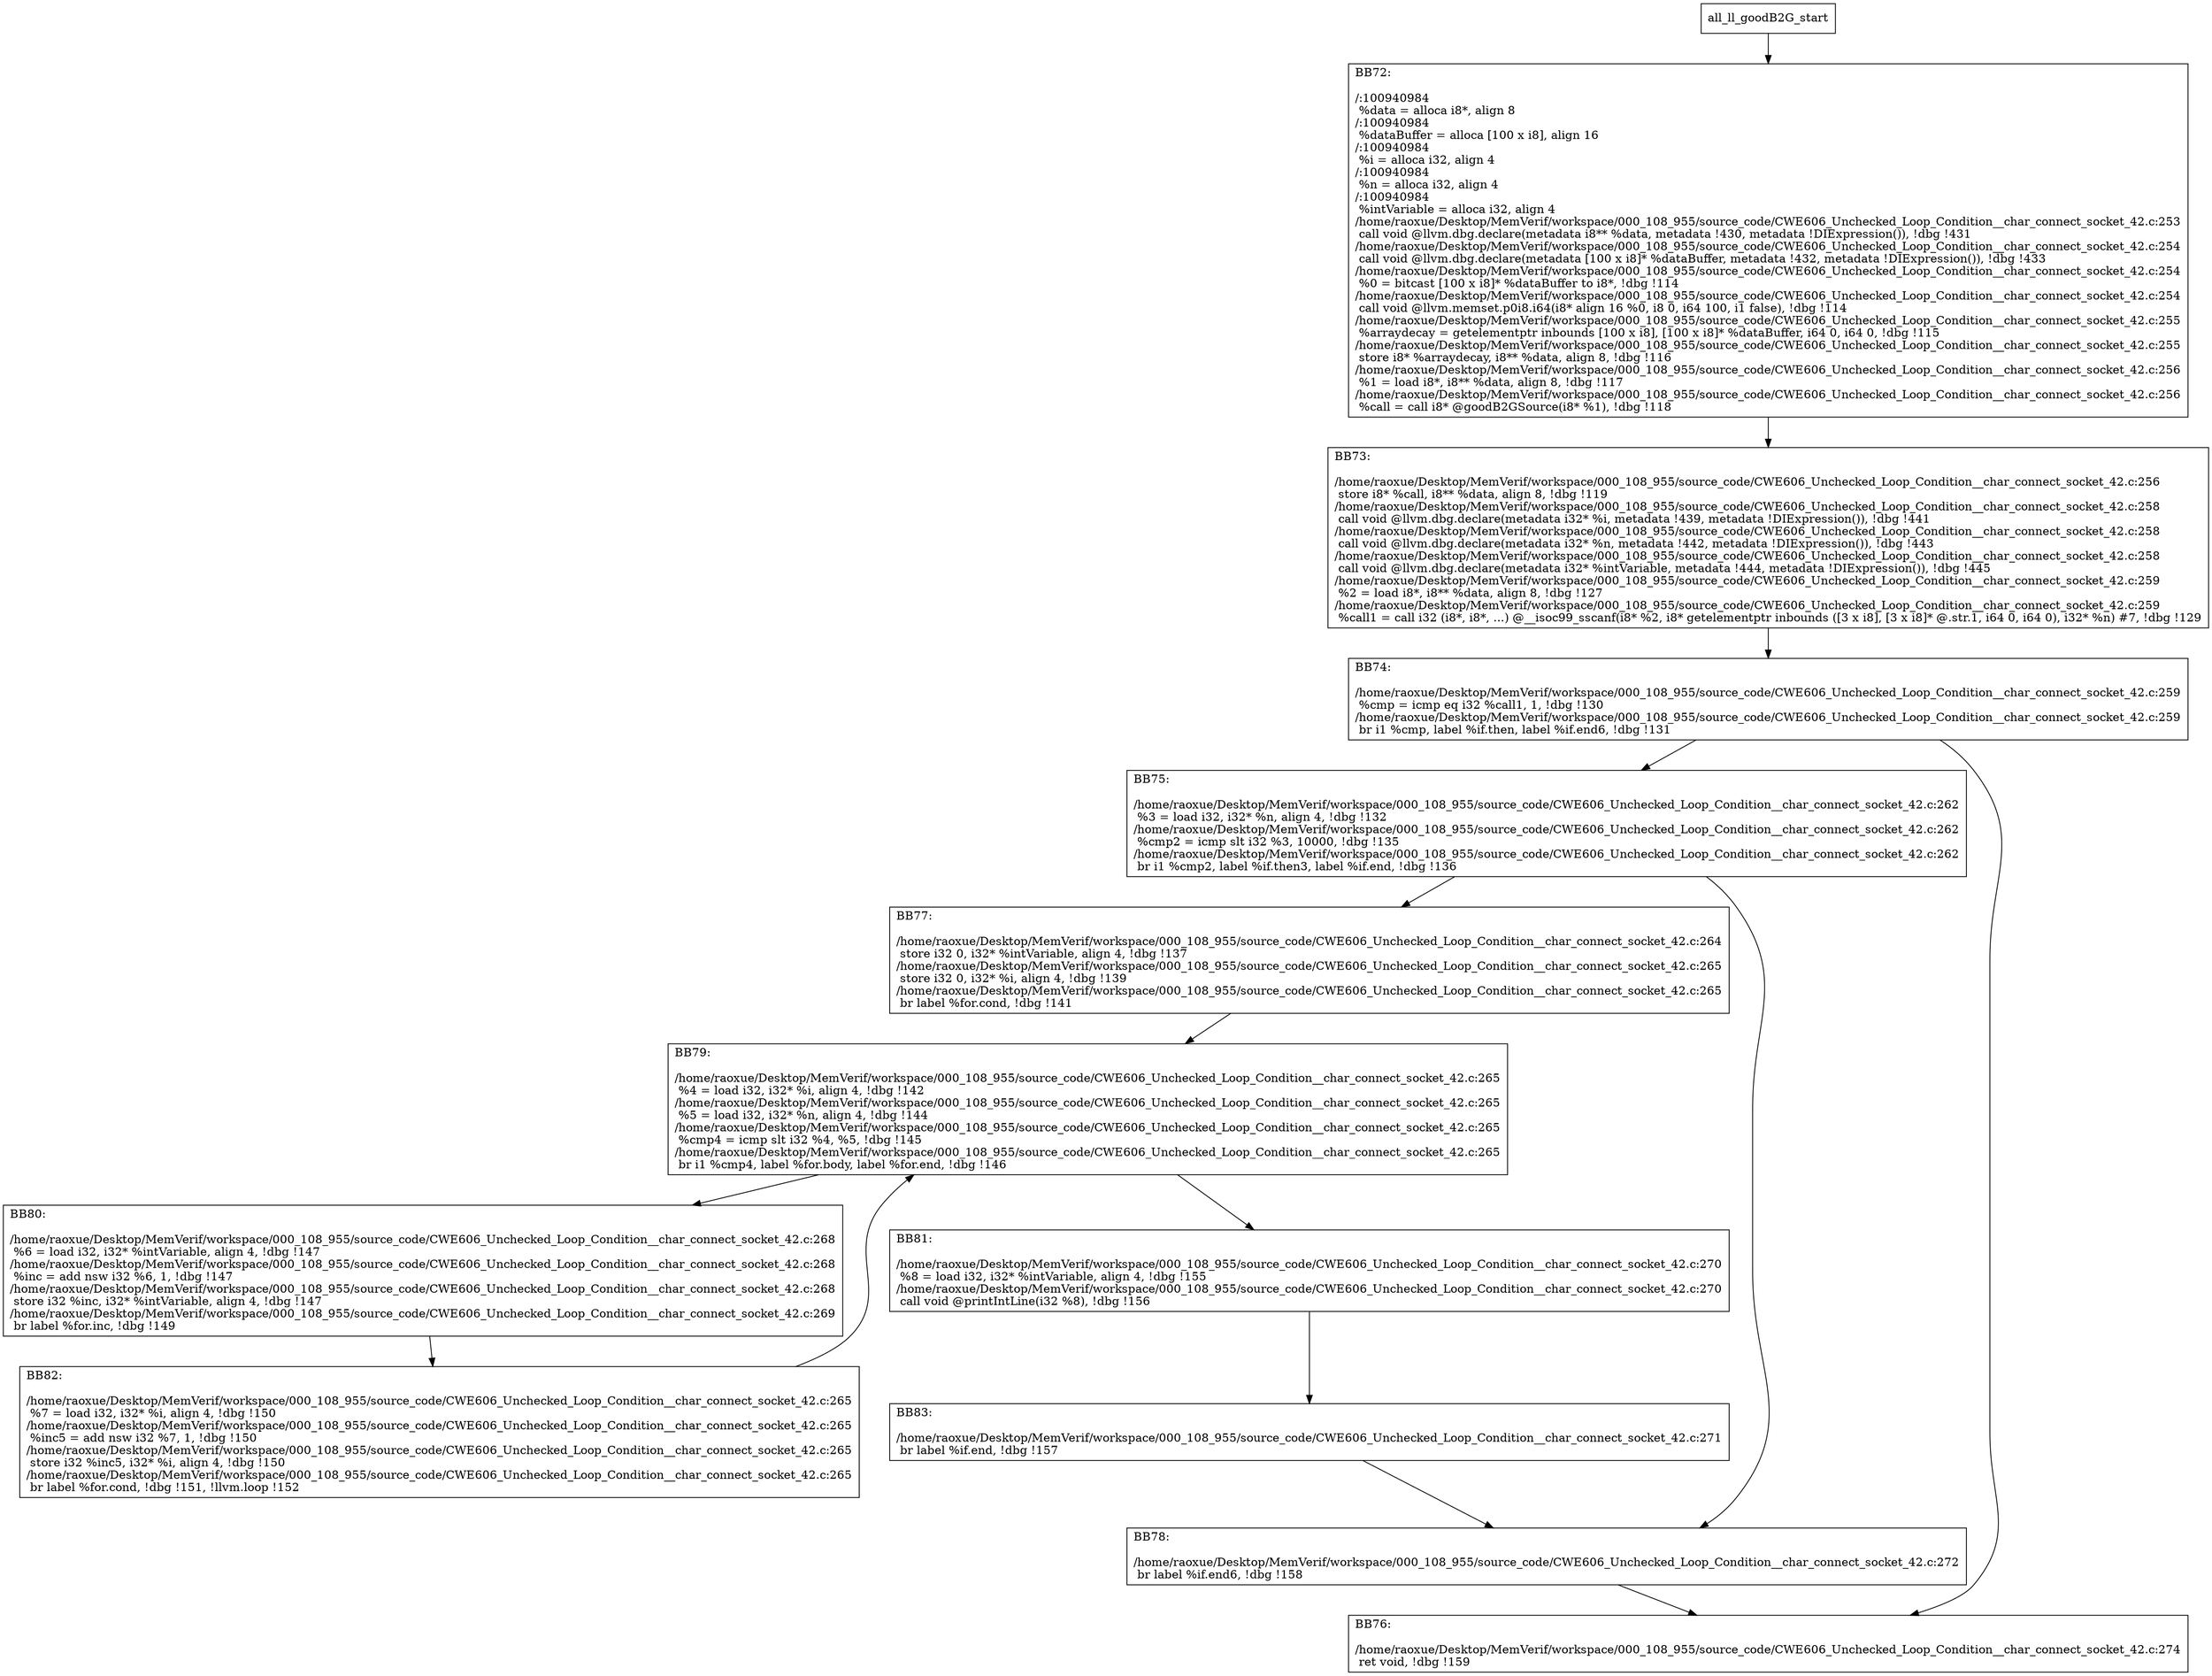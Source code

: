 digraph "CFG for'all_ll_goodB2G' function" {
	BBall_ll_goodB2G_start[shape=record,label="{all_ll_goodB2G_start}"];
	BBall_ll_goodB2G_start-> all_ll_goodB2GBB72;
	all_ll_goodB2GBB72 [shape=record, label="{BB72:\l\l/:100940984\l
  %data = alloca i8*, align 8\l
/:100940984\l
  %dataBuffer = alloca [100 x i8], align 16\l
/:100940984\l
  %i = alloca i32, align 4\l
/:100940984\l
  %n = alloca i32, align 4\l
/:100940984\l
  %intVariable = alloca i32, align 4\l
/home/raoxue/Desktop/MemVerif/workspace/000_108_955/source_code/CWE606_Unchecked_Loop_Condition__char_connect_socket_42.c:253\l
  call void @llvm.dbg.declare(metadata i8** %data, metadata !430, metadata !DIExpression()), !dbg !431\l
/home/raoxue/Desktop/MemVerif/workspace/000_108_955/source_code/CWE606_Unchecked_Loop_Condition__char_connect_socket_42.c:254\l
  call void @llvm.dbg.declare(metadata [100 x i8]* %dataBuffer, metadata !432, metadata !DIExpression()), !dbg !433\l
/home/raoxue/Desktop/MemVerif/workspace/000_108_955/source_code/CWE606_Unchecked_Loop_Condition__char_connect_socket_42.c:254\l
  %0 = bitcast [100 x i8]* %dataBuffer to i8*, !dbg !114\l
/home/raoxue/Desktop/MemVerif/workspace/000_108_955/source_code/CWE606_Unchecked_Loop_Condition__char_connect_socket_42.c:254\l
  call void @llvm.memset.p0i8.i64(i8* align 16 %0, i8 0, i64 100, i1 false), !dbg !114\l
/home/raoxue/Desktop/MemVerif/workspace/000_108_955/source_code/CWE606_Unchecked_Loop_Condition__char_connect_socket_42.c:255\l
  %arraydecay = getelementptr inbounds [100 x i8], [100 x i8]* %dataBuffer, i64 0, i64 0, !dbg !115\l
/home/raoxue/Desktop/MemVerif/workspace/000_108_955/source_code/CWE606_Unchecked_Loop_Condition__char_connect_socket_42.c:255\l
  store i8* %arraydecay, i8** %data, align 8, !dbg !116\l
/home/raoxue/Desktop/MemVerif/workspace/000_108_955/source_code/CWE606_Unchecked_Loop_Condition__char_connect_socket_42.c:256\l
  %1 = load i8*, i8** %data, align 8, !dbg !117\l
/home/raoxue/Desktop/MemVerif/workspace/000_108_955/source_code/CWE606_Unchecked_Loop_Condition__char_connect_socket_42.c:256\l
  %call = call i8* @goodB2GSource(i8* %1), !dbg !118\l
}"];
	all_ll_goodB2GBB72-> all_ll_goodB2GBB73;
	all_ll_goodB2GBB73 [shape=record, label="{BB73:\l\l/home/raoxue/Desktop/MemVerif/workspace/000_108_955/source_code/CWE606_Unchecked_Loop_Condition__char_connect_socket_42.c:256\l
  store i8* %call, i8** %data, align 8, !dbg !119\l
/home/raoxue/Desktop/MemVerif/workspace/000_108_955/source_code/CWE606_Unchecked_Loop_Condition__char_connect_socket_42.c:258\l
  call void @llvm.dbg.declare(metadata i32* %i, metadata !439, metadata !DIExpression()), !dbg !441\l
/home/raoxue/Desktop/MemVerif/workspace/000_108_955/source_code/CWE606_Unchecked_Loop_Condition__char_connect_socket_42.c:258\l
  call void @llvm.dbg.declare(metadata i32* %n, metadata !442, metadata !DIExpression()), !dbg !443\l
/home/raoxue/Desktop/MemVerif/workspace/000_108_955/source_code/CWE606_Unchecked_Loop_Condition__char_connect_socket_42.c:258\l
  call void @llvm.dbg.declare(metadata i32* %intVariable, metadata !444, metadata !DIExpression()), !dbg !445\l
/home/raoxue/Desktop/MemVerif/workspace/000_108_955/source_code/CWE606_Unchecked_Loop_Condition__char_connect_socket_42.c:259\l
  %2 = load i8*, i8** %data, align 8, !dbg !127\l
/home/raoxue/Desktop/MemVerif/workspace/000_108_955/source_code/CWE606_Unchecked_Loop_Condition__char_connect_socket_42.c:259\l
  %call1 = call i32 (i8*, i8*, ...) @__isoc99_sscanf(i8* %2, i8* getelementptr inbounds ([3 x i8], [3 x i8]* @.str.1, i64 0, i64 0), i32* %n) #7, !dbg !129\l
}"];
	all_ll_goodB2GBB73-> all_ll_goodB2GBB74;
	all_ll_goodB2GBB74 [shape=record, label="{BB74:\l\l/home/raoxue/Desktop/MemVerif/workspace/000_108_955/source_code/CWE606_Unchecked_Loop_Condition__char_connect_socket_42.c:259\l
  %cmp = icmp eq i32 %call1, 1, !dbg !130\l
/home/raoxue/Desktop/MemVerif/workspace/000_108_955/source_code/CWE606_Unchecked_Loop_Condition__char_connect_socket_42.c:259\l
  br i1 %cmp, label %if.then, label %if.end6, !dbg !131\l
}"];
	all_ll_goodB2GBB74-> all_ll_goodB2GBB75;
	all_ll_goodB2GBB74-> all_ll_goodB2GBB76;
	all_ll_goodB2GBB75 [shape=record, label="{BB75:\l\l/home/raoxue/Desktop/MemVerif/workspace/000_108_955/source_code/CWE606_Unchecked_Loop_Condition__char_connect_socket_42.c:262\l
  %3 = load i32, i32* %n, align 4, !dbg !132\l
/home/raoxue/Desktop/MemVerif/workspace/000_108_955/source_code/CWE606_Unchecked_Loop_Condition__char_connect_socket_42.c:262\l
  %cmp2 = icmp slt i32 %3, 10000, !dbg !135\l
/home/raoxue/Desktop/MemVerif/workspace/000_108_955/source_code/CWE606_Unchecked_Loop_Condition__char_connect_socket_42.c:262\l
  br i1 %cmp2, label %if.then3, label %if.end, !dbg !136\l
}"];
	all_ll_goodB2GBB75-> all_ll_goodB2GBB77;
	all_ll_goodB2GBB75-> all_ll_goodB2GBB78;
	all_ll_goodB2GBB77 [shape=record, label="{BB77:\l\l/home/raoxue/Desktop/MemVerif/workspace/000_108_955/source_code/CWE606_Unchecked_Loop_Condition__char_connect_socket_42.c:264\l
  store i32 0, i32* %intVariable, align 4, !dbg !137\l
/home/raoxue/Desktop/MemVerif/workspace/000_108_955/source_code/CWE606_Unchecked_Loop_Condition__char_connect_socket_42.c:265\l
  store i32 0, i32* %i, align 4, !dbg !139\l
/home/raoxue/Desktop/MemVerif/workspace/000_108_955/source_code/CWE606_Unchecked_Loop_Condition__char_connect_socket_42.c:265\l
  br label %for.cond, !dbg !141\l
}"];
	all_ll_goodB2GBB77-> all_ll_goodB2GBB79;
	all_ll_goodB2GBB79 [shape=record, label="{BB79:\l\l/home/raoxue/Desktop/MemVerif/workspace/000_108_955/source_code/CWE606_Unchecked_Loop_Condition__char_connect_socket_42.c:265\l
  %4 = load i32, i32* %i, align 4, !dbg !142\l
/home/raoxue/Desktop/MemVerif/workspace/000_108_955/source_code/CWE606_Unchecked_Loop_Condition__char_connect_socket_42.c:265\l
  %5 = load i32, i32* %n, align 4, !dbg !144\l
/home/raoxue/Desktop/MemVerif/workspace/000_108_955/source_code/CWE606_Unchecked_Loop_Condition__char_connect_socket_42.c:265\l
  %cmp4 = icmp slt i32 %4, %5, !dbg !145\l
/home/raoxue/Desktop/MemVerif/workspace/000_108_955/source_code/CWE606_Unchecked_Loop_Condition__char_connect_socket_42.c:265\l
  br i1 %cmp4, label %for.body, label %for.end, !dbg !146\l
}"];
	all_ll_goodB2GBB79-> all_ll_goodB2GBB80;
	all_ll_goodB2GBB79-> all_ll_goodB2GBB81;
	all_ll_goodB2GBB80 [shape=record, label="{BB80:\l\l/home/raoxue/Desktop/MemVerif/workspace/000_108_955/source_code/CWE606_Unchecked_Loop_Condition__char_connect_socket_42.c:268\l
  %6 = load i32, i32* %intVariable, align 4, !dbg !147\l
/home/raoxue/Desktop/MemVerif/workspace/000_108_955/source_code/CWE606_Unchecked_Loop_Condition__char_connect_socket_42.c:268\l
  %inc = add nsw i32 %6, 1, !dbg !147\l
/home/raoxue/Desktop/MemVerif/workspace/000_108_955/source_code/CWE606_Unchecked_Loop_Condition__char_connect_socket_42.c:268\l
  store i32 %inc, i32* %intVariable, align 4, !dbg !147\l
/home/raoxue/Desktop/MemVerif/workspace/000_108_955/source_code/CWE606_Unchecked_Loop_Condition__char_connect_socket_42.c:269\l
  br label %for.inc, !dbg !149\l
}"];
	all_ll_goodB2GBB80-> all_ll_goodB2GBB82;
	all_ll_goodB2GBB82 [shape=record, label="{BB82:\l\l/home/raoxue/Desktop/MemVerif/workspace/000_108_955/source_code/CWE606_Unchecked_Loop_Condition__char_connect_socket_42.c:265\l
  %7 = load i32, i32* %i, align 4, !dbg !150\l
/home/raoxue/Desktop/MemVerif/workspace/000_108_955/source_code/CWE606_Unchecked_Loop_Condition__char_connect_socket_42.c:265\l
  %inc5 = add nsw i32 %7, 1, !dbg !150\l
/home/raoxue/Desktop/MemVerif/workspace/000_108_955/source_code/CWE606_Unchecked_Loop_Condition__char_connect_socket_42.c:265\l
  store i32 %inc5, i32* %i, align 4, !dbg !150\l
/home/raoxue/Desktop/MemVerif/workspace/000_108_955/source_code/CWE606_Unchecked_Loop_Condition__char_connect_socket_42.c:265\l
  br label %for.cond, !dbg !151, !llvm.loop !152\l
}"];
	all_ll_goodB2GBB82-> all_ll_goodB2GBB79;
	all_ll_goodB2GBB81 [shape=record, label="{BB81:\l\l/home/raoxue/Desktop/MemVerif/workspace/000_108_955/source_code/CWE606_Unchecked_Loop_Condition__char_connect_socket_42.c:270\l
  %8 = load i32, i32* %intVariable, align 4, !dbg !155\l
/home/raoxue/Desktop/MemVerif/workspace/000_108_955/source_code/CWE606_Unchecked_Loop_Condition__char_connect_socket_42.c:270\l
  call void @printIntLine(i32 %8), !dbg !156\l
}"];
	all_ll_goodB2GBB81-> all_ll_goodB2GBB83;
	all_ll_goodB2GBB83 [shape=record, label="{BB83:\l\l/home/raoxue/Desktop/MemVerif/workspace/000_108_955/source_code/CWE606_Unchecked_Loop_Condition__char_connect_socket_42.c:271\l
  br label %if.end, !dbg !157\l
}"];
	all_ll_goodB2GBB83-> all_ll_goodB2GBB78;
	all_ll_goodB2GBB78 [shape=record, label="{BB78:\l\l/home/raoxue/Desktop/MemVerif/workspace/000_108_955/source_code/CWE606_Unchecked_Loop_Condition__char_connect_socket_42.c:272\l
  br label %if.end6, !dbg !158\l
}"];
	all_ll_goodB2GBB78-> all_ll_goodB2GBB76;
	all_ll_goodB2GBB76 [shape=record, label="{BB76:\l\l/home/raoxue/Desktop/MemVerif/workspace/000_108_955/source_code/CWE606_Unchecked_Loop_Condition__char_connect_socket_42.c:274\l
  ret void, !dbg !159\l
}"];
}
